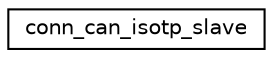 digraph "Graphical Class Hierarchy"
{
 // LATEX_PDF_SIZE
  edge [fontname="Helvetica",fontsize="10",labelfontname="Helvetica",labelfontsize="10"];
  node [fontname="Helvetica",fontsize="10",shape=record];
  rankdir="LR";
  Node0 [label="conn_can_isotp_slave",height=0.2,width=0.4,color="black", fillcolor="white", style="filled",URL="$structconn__can__isotp__slave.html",tooltip="ISO-TP salve connection."];
}

